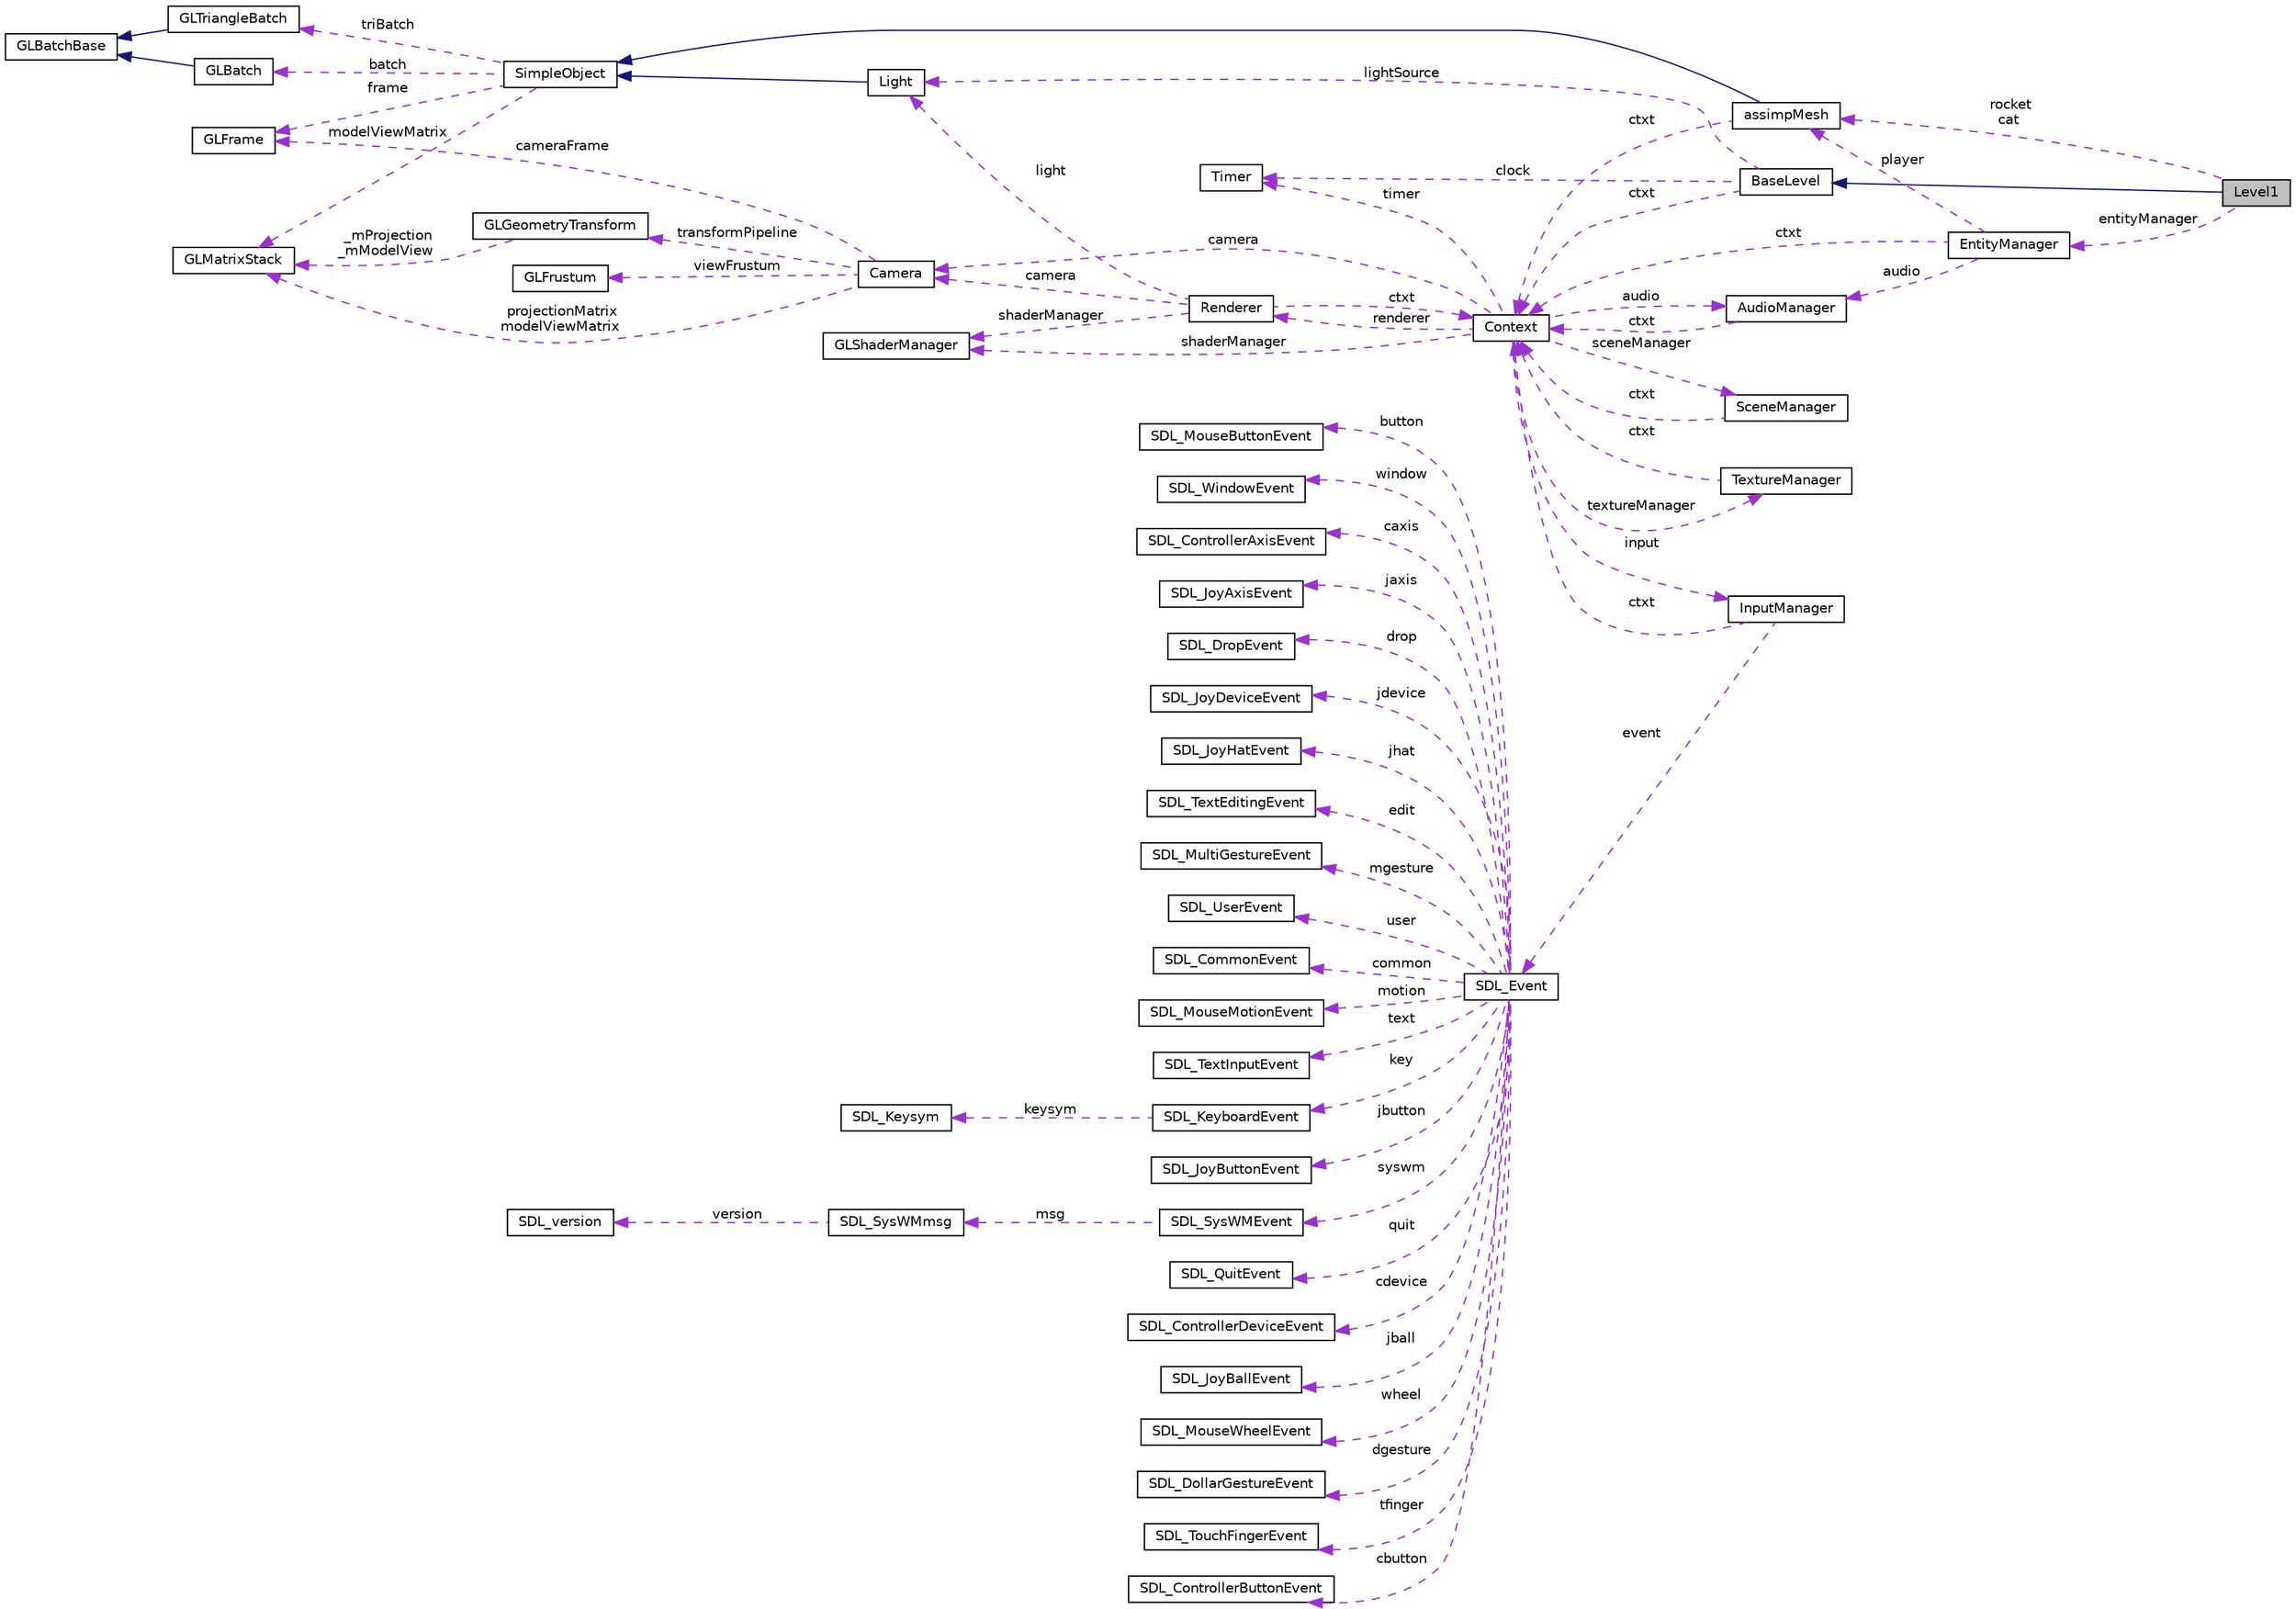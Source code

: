 digraph "Level1"
{
  edge [fontname="Helvetica",fontsize="10",labelfontname="Helvetica",labelfontsize="10"];
  node [fontname="Helvetica",fontsize="10",shape=record];
  rankdir="LR";
  Node1 [label="Level1",height=0.2,width=0.4,color="black", fillcolor="grey75", style="filled" fontcolor="black"];
  Node2 -> Node1 [dir="back",color="midnightblue",fontsize="10",style="solid",fontname="Helvetica"];
  Node2 [label="BaseLevel",height=0.2,width=0.4,color="black", fillcolor="white", style="filled",URL="$class_base_level.html"];
  Node3 -> Node2 [dir="back",color="darkorchid3",fontsize="10",style="dashed",label=" lightSource" ,fontname="Helvetica"];
  Node3 [label="Light",height=0.2,width=0.4,color="black", fillcolor="white", style="filled",URL="$class_light.html"];
  Node4 -> Node3 [dir="back",color="midnightblue",fontsize="10",style="solid",fontname="Helvetica"];
  Node4 [label="SimpleObject",height=0.2,width=0.4,color="black", fillcolor="white", style="filled",URL="$class_simple_object.html"];
  Node5 -> Node4 [dir="back",color="darkorchid3",fontsize="10",style="dashed",label=" batch" ,fontname="Helvetica"];
  Node5 [label="GLBatch",height=0.2,width=0.4,color="black", fillcolor="white", style="filled",URL="$class_g_l_batch.html"];
  Node6 -> Node5 [dir="back",color="midnightblue",fontsize="10",style="solid",fontname="Helvetica"];
  Node6 [label="GLBatchBase",height=0.2,width=0.4,color="black", fillcolor="white", style="filled",URL="$class_g_l_batch_base.html"];
  Node7 -> Node4 [dir="back",color="darkorchid3",fontsize="10",style="dashed",label=" frame" ,fontname="Helvetica"];
  Node7 [label="GLFrame",height=0.2,width=0.4,color="black", fillcolor="white", style="filled",URL="$class_g_l_frame.html"];
  Node8 -> Node4 [dir="back",color="darkorchid3",fontsize="10",style="dashed",label=" modelViewMatrix" ,fontname="Helvetica"];
  Node8 [label="GLMatrixStack",height=0.2,width=0.4,color="black", fillcolor="white", style="filled",URL="$class_g_l_matrix_stack.html"];
  Node9 -> Node4 [dir="back",color="darkorchid3",fontsize="10",style="dashed",label=" triBatch" ,fontname="Helvetica"];
  Node9 [label="GLTriangleBatch",height=0.2,width=0.4,color="black", fillcolor="white", style="filled",URL="$class_g_l_triangle_batch.html"];
  Node6 -> Node9 [dir="back",color="midnightblue",fontsize="10",style="solid",fontname="Helvetica"];
  Node10 -> Node2 [dir="back",color="darkorchid3",fontsize="10",style="dashed",label=" ctxt" ,fontname="Helvetica"];
  Node10 [label="Context",height=0.2,width=0.4,color="black", fillcolor="white", style="filled",URL="$class_context.html"];
  Node11 -> Node10 [dir="back",color="darkorchid3",fontsize="10",style="dashed",label=" renderer" ,fontname="Helvetica"];
  Node11 [label="Renderer",height=0.2,width=0.4,color="black", fillcolor="white", style="filled",URL="$class_renderer.html"];
  Node3 -> Node11 [dir="back",color="darkorchid3",fontsize="10",style="dashed",label=" light" ,fontname="Helvetica"];
  Node10 -> Node11 [dir="back",color="darkorchid3",fontsize="10",style="dashed",label=" ctxt" ,fontname="Helvetica"];
  Node12 -> Node11 [dir="back",color="darkorchid3",fontsize="10",style="dashed",label=" shaderManager" ,fontname="Helvetica"];
  Node12 [label="GLShaderManager",height=0.2,width=0.4,color="black", fillcolor="white", style="filled",URL="$class_g_l_shader_manager.html"];
  Node13 -> Node11 [dir="back",color="darkorchid3",fontsize="10",style="dashed",label=" camera" ,fontname="Helvetica"];
  Node13 [label="Camera",height=0.2,width=0.4,color="black", fillcolor="white", style="filled",URL="$class_camera.html"];
  Node7 -> Node13 [dir="back",color="darkorchid3",fontsize="10",style="dashed",label=" cameraFrame" ,fontname="Helvetica"];
  Node14 -> Node13 [dir="back",color="darkorchid3",fontsize="10",style="dashed",label=" transformPipeline" ,fontname="Helvetica"];
  Node14 [label="GLGeometryTransform",height=0.2,width=0.4,color="black", fillcolor="white", style="filled",URL="$class_g_l_geometry_transform.html"];
  Node8 -> Node14 [dir="back",color="darkorchid3",fontsize="10",style="dashed",label=" _mProjection\n_mModelView" ,fontname="Helvetica"];
  Node8 -> Node13 [dir="back",color="darkorchid3",fontsize="10",style="dashed",label=" projectionMatrix\nmodelViewMatrix" ,fontname="Helvetica"];
  Node15 -> Node13 [dir="back",color="darkorchid3",fontsize="10",style="dashed",label=" viewFrustum" ,fontname="Helvetica"];
  Node15 [label="GLFrustum",height=0.2,width=0.4,color="black", fillcolor="white", style="filled",URL="$class_g_l_frustum.html"];
  Node16 -> Node10 [dir="back",color="darkorchid3",fontsize="10",style="dashed",label=" audio" ,fontname="Helvetica"];
  Node16 [label="AudioManager",height=0.2,width=0.4,color="black", fillcolor="white", style="filled",URL="$class_audio_manager.html"];
  Node10 -> Node16 [dir="back",color="darkorchid3",fontsize="10",style="dashed",label=" ctxt" ,fontname="Helvetica"];
  Node17 -> Node10 [dir="back",color="darkorchid3",fontsize="10",style="dashed",label=" textureManager" ,fontname="Helvetica"];
  Node17 [label="TextureManager",height=0.2,width=0.4,color="black", fillcolor="white", style="filled",URL="$class_texture_manager.html"];
  Node10 -> Node17 [dir="back",color="darkorchid3",fontsize="10",style="dashed",label=" ctxt" ,fontname="Helvetica"];
  Node12 -> Node10 [dir="back",color="darkorchid3",fontsize="10",style="dashed",label=" shaderManager" ,fontname="Helvetica"];
  Node13 -> Node10 [dir="back",color="darkorchid3",fontsize="10",style="dashed",label=" camera" ,fontname="Helvetica"];
  Node18 -> Node10 [dir="back",color="darkorchid3",fontsize="10",style="dashed",label=" input" ,fontname="Helvetica"];
  Node18 [label="InputManager",height=0.2,width=0.4,color="black", fillcolor="white", style="filled",URL="$class_input_manager.html"];
  Node10 -> Node18 [dir="back",color="darkorchid3",fontsize="10",style="dashed",label=" ctxt" ,fontname="Helvetica"];
  Node19 -> Node18 [dir="back",color="darkorchid3",fontsize="10",style="dashed",label=" event" ,fontname="Helvetica"];
  Node19 [label="SDL_Event",height=0.2,width=0.4,color="black", fillcolor="white", style="filled",URL="$union_s_d_l___event.html",tooltip="General event structure. "];
  Node20 -> Node19 [dir="back",color="darkorchid3",fontsize="10",style="dashed",label=" jdevice" ,fontname="Helvetica"];
  Node20 [label="SDL_JoyDeviceEvent",height=0.2,width=0.4,color="black", fillcolor="white", style="filled",URL="$struct_s_d_l___joy_device_event.html",tooltip="Joystick device event structure (event.jdevice.*) "];
  Node21 -> Node19 [dir="back",color="darkorchid3",fontsize="10",style="dashed",label=" jhat" ,fontname="Helvetica"];
  Node21 [label="SDL_JoyHatEvent",height=0.2,width=0.4,color="black", fillcolor="white", style="filled",URL="$struct_s_d_l___joy_hat_event.html",tooltip="Joystick hat position change event structure (event.jhat.*) "];
  Node22 -> Node19 [dir="back",color="darkorchid3",fontsize="10",style="dashed",label=" edit" ,fontname="Helvetica"];
  Node22 [label="SDL_TextEditingEvent",height=0.2,width=0.4,color="black", fillcolor="white", style="filled",URL="$struct_s_d_l___text_editing_event.html",tooltip="Keyboard text editing event structure (event.edit.*) "];
  Node23 -> Node19 [dir="back",color="darkorchid3",fontsize="10",style="dashed",label=" mgesture" ,fontname="Helvetica"];
  Node23 [label="SDL_MultiGestureEvent",height=0.2,width=0.4,color="black", fillcolor="white", style="filled",URL="$struct_s_d_l___multi_gesture_event.html",tooltip="Multiple Finger Gesture Event (event.mgesture.*) "];
  Node24 -> Node19 [dir="back",color="darkorchid3",fontsize="10",style="dashed",label=" user" ,fontname="Helvetica"];
  Node24 [label="SDL_UserEvent",height=0.2,width=0.4,color="black", fillcolor="white", style="filled",URL="$struct_s_d_l___user_event.html",tooltip="A user-defined event type (event.user.*) "];
  Node25 -> Node19 [dir="back",color="darkorchid3",fontsize="10",style="dashed",label=" common" ,fontname="Helvetica"];
  Node25 [label="SDL_CommonEvent",height=0.2,width=0.4,color="black", fillcolor="white", style="filled",URL="$struct_s_d_l___common_event.html",tooltip="Fields shared by every event. "];
  Node26 -> Node19 [dir="back",color="darkorchid3",fontsize="10",style="dashed",label=" motion" ,fontname="Helvetica"];
  Node26 [label="SDL_MouseMotionEvent",height=0.2,width=0.4,color="black", fillcolor="white", style="filled",URL="$struct_s_d_l___mouse_motion_event.html",tooltip="Mouse motion event structure (event.motion.*) "];
  Node27 -> Node19 [dir="back",color="darkorchid3",fontsize="10",style="dashed",label=" text" ,fontname="Helvetica"];
  Node27 [label="SDL_TextInputEvent",height=0.2,width=0.4,color="black", fillcolor="white", style="filled",URL="$struct_s_d_l___text_input_event.html",tooltip="Keyboard text input event structure (event.text.*) "];
  Node28 -> Node19 [dir="back",color="darkorchid3",fontsize="10",style="dashed",label=" key" ,fontname="Helvetica"];
  Node28 [label="SDL_KeyboardEvent",height=0.2,width=0.4,color="black", fillcolor="white", style="filled",URL="$struct_s_d_l___keyboard_event.html",tooltip="Keyboard button event structure (event.key.*) "];
  Node29 -> Node28 [dir="back",color="darkorchid3",fontsize="10",style="dashed",label=" keysym" ,fontname="Helvetica"];
  Node29 [label="SDL_Keysym",height=0.2,width=0.4,color="black", fillcolor="white", style="filled",URL="$struct_s_d_l___keysym.html",tooltip="The SDL keysym structure, used in key events. "];
  Node30 -> Node19 [dir="back",color="darkorchid3",fontsize="10",style="dashed",label=" jbutton" ,fontname="Helvetica"];
  Node30 [label="SDL_JoyButtonEvent",height=0.2,width=0.4,color="black", fillcolor="white", style="filled",URL="$struct_s_d_l___joy_button_event.html",tooltip="Joystick button event structure (event.jbutton.*) "];
  Node31 -> Node19 [dir="back",color="darkorchid3",fontsize="10",style="dashed",label=" syswm" ,fontname="Helvetica"];
  Node31 [label="SDL_SysWMEvent",height=0.2,width=0.4,color="black", fillcolor="white", style="filled",URL="$struct_s_d_l___sys_w_m_event.html",tooltip="A video driver dependent system event (event.syswm.*) This event is disabled by default, you can enable it with SDL_EventState() "];
  Node32 -> Node31 [dir="back",color="darkorchid3",fontsize="10",style="dashed",label=" msg" ,fontname="Helvetica"];
  Node32 [label="SDL_SysWMmsg",height=0.2,width=0.4,color="black", fillcolor="white", style="filled",URL="$struct_s_d_l___sys_w_mmsg.html"];
  Node33 -> Node32 [dir="back",color="darkorchid3",fontsize="10",style="dashed",label=" version" ,fontname="Helvetica"];
  Node33 [label="SDL_version",height=0.2,width=0.4,color="black", fillcolor="white", style="filled",URL="$struct_s_d_l__version.html",tooltip="Information the version of SDL in use. "];
  Node34 -> Node19 [dir="back",color="darkorchid3",fontsize="10",style="dashed",label=" quit" ,fontname="Helvetica"];
  Node34 [label="SDL_QuitEvent",height=0.2,width=0.4,color="black", fillcolor="white", style="filled",URL="$struct_s_d_l___quit_event.html",tooltip="The &quot;quit requested&quot; event. "];
  Node35 -> Node19 [dir="back",color="darkorchid3",fontsize="10",style="dashed",label=" cdevice" ,fontname="Helvetica"];
  Node35 [label="SDL_ControllerDeviceEvent",height=0.2,width=0.4,color="black", fillcolor="white", style="filled",URL="$struct_s_d_l___controller_device_event.html",tooltip="Controller device event structure (event.cdevice.*) "];
  Node36 -> Node19 [dir="back",color="darkorchid3",fontsize="10",style="dashed",label=" jball" ,fontname="Helvetica"];
  Node36 [label="SDL_JoyBallEvent",height=0.2,width=0.4,color="black", fillcolor="white", style="filled",URL="$struct_s_d_l___joy_ball_event.html",tooltip="Joystick trackball motion event structure (event.jball.*) "];
  Node37 -> Node19 [dir="back",color="darkorchid3",fontsize="10",style="dashed",label=" wheel" ,fontname="Helvetica"];
  Node37 [label="SDL_MouseWheelEvent",height=0.2,width=0.4,color="black", fillcolor="white", style="filled",URL="$struct_s_d_l___mouse_wheel_event.html",tooltip="Mouse wheel event structure (event.wheel.*) "];
  Node38 -> Node19 [dir="back",color="darkorchid3",fontsize="10",style="dashed",label=" dgesture" ,fontname="Helvetica"];
  Node38 [label="SDL_DollarGestureEvent",height=0.2,width=0.4,color="black", fillcolor="white", style="filled",URL="$struct_s_d_l___dollar_gesture_event.html",tooltip="Dollar Gesture Event (event.dgesture.*) "];
  Node39 -> Node19 [dir="back",color="darkorchid3",fontsize="10",style="dashed",label=" tfinger" ,fontname="Helvetica"];
  Node39 [label="SDL_TouchFingerEvent",height=0.2,width=0.4,color="black", fillcolor="white", style="filled",URL="$struct_s_d_l___touch_finger_event.html",tooltip="Touch finger event structure (event.tfinger.*) "];
  Node40 -> Node19 [dir="back",color="darkorchid3",fontsize="10",style="dashed",label=" cbutton" ,fontname="Helvetica"];
  Node40 [label="SDL_ControllerButtonEvent",height=0.2,width=0.4,color="black", fillcolor="white", style="filled",URL="$struct_s_d_l___controller_button_event.html",tooltip="Game controller button event structure (event.cbutton.*) "];
  Node41 -> Node19 [dir="back",color="darkorchid3",fontsize="10",style="dashed",label=" button" ,fontname="Helvetica"];
  Node41 [label="SDL_MouseButtonEvent",height=0.2,width=0.4,color="black", fillcolor="white", style="filled",URL="$struct_s_d_l___mouse_button_event.html",tooltip="Mouse button event structure (event.button.*) "];
  Node42 -> Node19 [dir="back",color="darkorchid3",fontsize="10",style="dashed",label=" window" ,fontname="Helvetica"];
  Node42 [label="SDL_WindowEvent",height=0.2,width=0.4,color="black", fillcolor="white", style="filled",URL="$struct_s_d_l___window_event.html",tooltip="Window state change event data (event.window.*) "];
  Node43 -> Node19 [dir="back",color="darkorchid3",fontsize="10",style="dashed",label=" caxis" ,fontname="Helvetica"];
  Node43 [label="SDL_ControllerAxisEvent",height=0.2,width=0.4,color="black", fillcolor="white", style="filled",URL="$struct_s_d_l___controller_axis_event.html",tooltip="Game controller axis motion event structure (event.caxis.*) "];
  Node44 -> Node19 [dir="back",color="darkorchid3",fontsize="10",style="dashed",label=" jaxis" ,fontname="Helvetica"];
  Node44 [label="SDL_JoyAxisEvent",height=0.2,width=0.4,color="black", fillcolor="white", style="filled",URL="$struct_s_d_l___joy_axis_event.html",tooltip="Joystick axis motion event structure (event.jaxis.*) "];
  Node45 -> Node19 [dir="back",color="darkorchid3",fontsize="10",style="dashed",label=" drop" ,fontname="Helvetica"];
  Node45 [label="SDL_DropEvent",height=0.2,width=0.4,color="black", fillcolor="white", style="filled",URL="$struct_s_d_l___drop_event.html",tooltip="An event used to request a file open by the system (event.drop.*) This event is disabled by default..."];
  Node46 -> Node10 [dir="back",color="darkorchid3",fontsize="10",style="dashed",label=" sceneManager" ,fontname="Helvetica"];
  Node46 [label="SceneManager",height=0.2,width=0.4,color="black", fillcolor="white", style="filled",URL="$class_scene_manager.html"];
  Node10 -> Node46 [dir="back",color="darkorchid3",fontsize="10",style="dashed",label=" ctxt" ,fontname="Helvetica"];
  Node47 -> Node10 [dir="back",color="darkorchid3",fontsize="10",style="dashed",label=" timer" ,fontname="Helvetica"];
  Node47 [label="Timer",height=0.2,width=0.4,color="black", fillcolor="white", style="filled",URL="$class_timer.html"];
  Node47 -> Node2 [dir="back",color="darkorchid3",fontsize="10",style="dashed",label=" clock" ,fontname="Helvetica"];
  Node48 -> Node1 [dir="back",color="darkorchid3",fontsize="10",style="dashed",label=" entityManager" ,fontname="Helvetica"];
  Node48 [label="EntityManager",height=0.2,width=0.4,color="black", fillcolor="white", style="filled",URL="$class_entity_manager.html"];
  Node16 -> Node48 [dir="back",color="darkorchid3",fontsize="10",style="dashed",label=" audio" ,fontname="Helvetica"];
  Node10 -> Node48 [dir="back",color="darkorchid3",fontsize="10",style="dashed",label=" ctxt" ,fontname="Helvetica"];
  Node49 -> Node48 [dir="back",color="darkorchid3",fontsize="10",style="dashed",label=" player" ,fontname="Helvetica"];
  Node49 [label="assimpMesh",height=0.2,width=0.4,color="black", fillcolor="white", style="filled",URL="$classassimp_mesh.html"];
  Node4 -> Node49 [dir="back",color="midnightblue",fontsize="10",style="solid",fontname="Helvetica"];
  Node10 -> Node49 [dir="back",color="darkorchid3",fontsize="10",style="dashed",label=" ctxt" ,fontname="Helvetica"];
  Node49 -> Node1 [dir="back",color="darkorchid3",fontsize="10",style="dashed",label=" rocket\ncat" ,fontname="Helvetica"];
}
